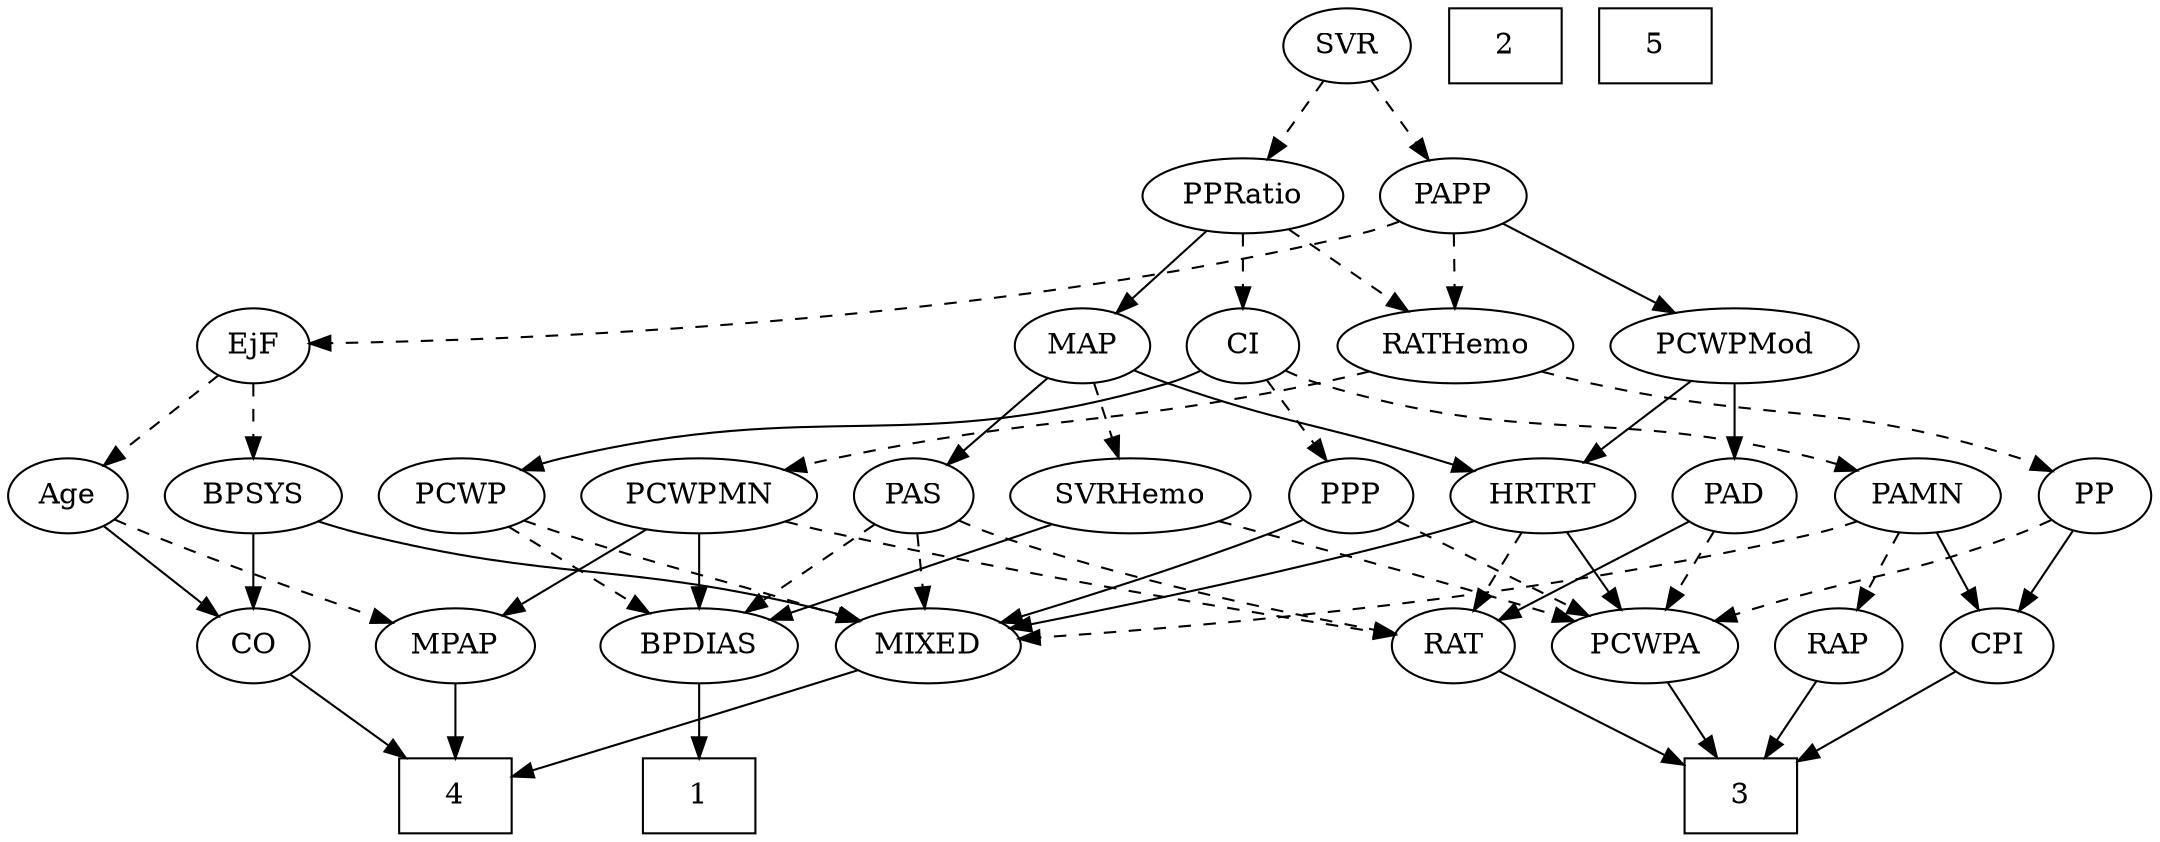 strict digraph {
	graph [bb="0,0,951,396"];
	node [label="\N"];
	1	[height=0.5,
		pos="304,18",
		shape=box,
		width=0.75];
	2	[height=0.5,
		pos="666,378",
		shape=box,
		width=0.75];
	3	[height=0.5,
		pos="762,18",
		shape=box,
		width=0.75];
	4	[height=0.5,
		pos="200,18",
		shape=box,
		width=0.75];
	5	[height=0.5,
		pos="738,378",
		shape=box,
		width=0.75];
	Age	[height=0.5,
		pos="27,162",
		width=0.75];
	MPAP	[height=0.5,
		pos="200,90",
		width=0.97491];
	Age -> MPAP	[pos="e,172.21,101.08 48.205,150.68 53.038,148.41 58.172,146.07 63,144 96.295,129.72 134.82,114.97 162.53,104.67",
		style=dashed];
	CO	[height=0.5,
		pos="110,90",
		width=0.75];
	Age -> CO	[pos="e,93.918,104.56 43.398,147.17 55.641,136.85 72.552,122.58 86.27,111.01",
		style=solid];
	EjF	[height=0.5,
		pos="110,234",
		width=0.75];
	EjF -> Age	[pos="e,43.082,176.56 93.602,219.17 81.359,208.85 64.448,194.58 50.73,183.01",
		style=dashed];
	BPSYS	[height=0.5,
		pos="110,162",
		width=1.0471];
	EjF -> BPSYS	[pos="e,110,180.1 110,215.7 110,207.98 110,198.71 110,190.11",
		style=dashed];
	RAP	[height=0.5,
		pos="806,90",
		width=0.77632];
	RAP -> 3	[pos="e,772.87,36.292 796.02,73.116 790.79,64.801 784.26,54.41 778.32,44.963",
		style=solid];
	MIXED	[height=0.5,
		pos="405,90",
		width=1.1193];
	MIXED -> 4	[pos="e,227.16,28.275 373.86,78.369 337.08,65.808 275.95,44.935 236.84,31.581",
		style=solid];
	MPAP -> 4	[pos="e,200,36.104 200,71.697 200,63.983 200,54.712 200,46.112",
		style=solid];
	BPSYS -> MIXED	[pos="e,374.81,102.07 138.09,149.98 144.26,147.8 150.8,145.67 157,144 243.36,120.71 268.42,130.46 355,108 358.34,107.13 361.78,106.15 \
365.22,105.11",
		style=solid];
	BPSYS -> CO	[pos="e,110,108.1 110,143.7 110,135.98 110,126.71 110,118.11",
		style=solid];
	PAD	[height=0.5,
		pos="760,162",
		width=0.79437];
	RAT	[height=0.5,
		pos="631,90",
		width=0.75827];
	PAD -> RAT	[pos="e,651.58,102.17 738.99,149.6 717.68,138.04 684.53,120.05 660.58,107.05",
		style=solid];
	PCWPA	[height=0.5,
		pos="718,90",
		width=1.1555];
	PAD -> PCWPA	[pos="e,727.98,107.63 750.26,144.76 745.19,136.32 738.88,125.8 733.19,116.31",
		style=dashed];
	CO -> 4	[pos="e,178.04,36.082 126.93,75.834 139.02,66.431 155.61,53.529 169.92,42.394",
		style=solid];
	PAS	[height=0.5,
		pos="399,162",
		width=0.75];
	PAS -> MIXED	[pos="e,403.53,108.1 400.48,143.7 401.14,135.98 401.94,126.71 402.68,118.11",
		style=dashed];
	PAS -> RAT	[pos="e,605.18,96.446 420.05,150.3 424.89,148.05 430.07,145.81 435,144 489.66,123.88 555.41,107.66 595.17,98.677",
		style=dashed];
	BPDIAS	[height=0.5,
		pos="304,90",
		width=1.1735];
	PAS -> BPDIAS	[pos="e,324.28,105.94 381.58,148.16 367.93,138.1 348.65,123.9 332.73,112.17",
		style=dashed];
	PAMN	[height=0.5,
		pos="843,162",
		width=1.011];
	PAMN -> RAP	[pos="e,814.71,107.47 834.23,144.41 829.81,136.04 824.35,125.71 819.41,116.37",
		style=dashed];
	PAMN -> MIXED	[pos="e,443.93,95.111 816.19,149.74 810.28,147.57 803.99,145.51 798,144 733.81,127.77 544.23,106.01 453.92,96.192",
		style=dashed];
	CPI	[height=0.5,
		pos="879,90",
		width=0.75];
	PAMN -> CPI	[pos="e,870.53,107.47 851.53,144.41 855.84,136.04 861.15,125.71 865.95,116.37",
		style=solid];
	RATHemo	[height=0.5,
		pos="641,234",
		width=1.3721];
	PCWPMN	[height=0.5,
		pos="304,162",
		width=1.3902];
	RATHemo -> PCWPMN	[pos="e,340.65,174.29 604.67,221.61 597.53,219.58 590.06,217.61 583,216 486.39,194.02 459.66,201.75 363,180 358.91,179.08 354.67,178.04 \
350.45,176.94",
		style=dashed];
	PP	[height=0.5,
		pos="924,162",
		width=0.75];
	RATHemo -> PP	[pos="e,903.42,173.81 677.36,221.76 684.5,219.72 691.96,217.7 699,216 782.13,195.95 806.69,206.47 888,180 889.92,179.37 891.88,178.67 \
893.83,177.91",
		style=dashed];
	CPI -> 3	[pos="e,789.1,35.216 859.42,77.284 842.64,67.248 818.06,52.539 797.78,40.408",
		style=solid];
	RAT -> 3	[pos="e,734.86,33.504 651.47,78.062 671.38,67.424 702.04,51.038 726.03,38.222",
		style=solid];
	SVR	[height=0.5,
		pos="593,378",
		width=0.77632];
	PPRatio	[height=0.5,
		pos="549,306",
		width=1.1013];
	SVR -> PPRatio	[pos="e,559.56,323.8 583.02,361.12 577.71,352.68 571.07,342.1 565.06,332.55",
		style=dashed];
	PAPP	[height=0.5,
		pos="639,306",
		width=0.88464];
	SVR -> PAPP	[pos="e,628.28,323.31 603.44,361.12 609.12,352.47 616.28,341.58 622.68,331.83",
		style=dashed];
	PCWPMod	[height=0.5,
		pos="760,234",
		width=1.4443];
	PCWPMod -> PAD	[pos="e,760,180.1 760,215.7 760,207.98 760,198.71 760,190.11",
		style=solid];
	HRTRT	[height=0.5,
		pos="674,162",
		width=1.1013];
	PCWPMod -> HRTRT	[pos="e,692.55,178.1 740.49,217.12 728.7,207.52 713.51,195.16 700.63,184.67",
		style=solid];
	PCWPA -> 3	[pos="e,751.03,36.447 728.43,72.411 733.54,64.285 739.81,54.307 745.54,45.184",
		style=solid];
	PCWPMN -> MPAP	[pos="e,220.41,104.74 281.43,145.81 266.11,135.5 245.7,121.76 229.15,110.62",
		style=solid];
	PCWPMN -> RAT	[pos="e,604.59,95.452 341.01,149.81 348.27,147.77 355.85,145.73 363,144 445.15,124.08 542.81,106.21 594.57,97.188",
		style=dashed];
	PCWPMN -> BPDIAS	[pos="e,304,108.1 304,143.7 304,135.98 304,126.71 304,118.11",
		style=solid];
	SVRHemo	[height=0.5,
		pos="494,162",
		width=1.3902];
	SVRHemo -> PCWPA	[pos="e,686.21,101.73 531.2,149.89 566.29,139.34 620.32,122.93 667,108 670.11,107.01 673.33,105.96 676.56,104.91",
		style=dashed];
	SVRHemo -> BPDIAS	[pos="e,334.85,102.36 460.03,148.49 427.68,136.57 378.96,118.62 344.58,105.95",
		style=solid];
	BPDIAS -> 1	[pos="e,304,36.104 304,71.697 304,63.983 304,54.712 304,46.112",
		style=solid];
	MAP	[height=0.5,
		pos="471,234",
		width=0.84854];
	MAP -> PAS	[pos="e,413.75,177.35 455.73,218.15 445.67,208.37 432.33,195.4 421.11,184.5",
		style=solid];
	MAP -> SVRHemo	[pos="e,488.32,180.28 476.57,216.05 479.16,208.18 482.3,198.62 485.2,189.79",
		style=dashed];
	MAP -> HRTRT	[pos="e,643.72,173.65 494.96,222.37 500.21,220.17 505.76,217.93 511,216 560.84,197.59 574.56,196.71 625,180 627.94,179.03 630.97,178.01 \
634.02,176.97",
		style=solid];
	PP -> CPI	[pos="e,889.17,106.82 913.79,145.12 908.15,136.34 901.03,125.26 894.7,115.42",
		style=solid];
	PP -> PCWPA	[pos="e,749.79,101.75 902.91,150.4 898.07,148.15 892.9,145.89 888,144 836.43,124.15 821.66,124.74 769,108 765.89,107.01 762.67,105.97 \
759.44,104.92",
		style=dashed];
	PPP	[height=0.5,
		pos="589,162",
		width=0.75];
	PPP -> MIXED	[pos="e,436.52,101.29 567.83,150.59 563,148.32 557.85,146.01 553,144 517.43,129.27 476.13,114.69 446.21,104.55",
		style=solid];
	PPP -> PCWPA	[pos="e,692.78,104.68 609.44,149.91 629.38,139.09 660.1,122.42 683.77,109.57",
		style=dashed];
	PPRatio -> RATHemo	[pos="e,620.56,250.55 568.51,290.15 581.3,280.43 598.23,267.54 612.51,256.68",
		style=dashed];
	PPRatio -> MAP	[pos="e,487.2,249.54 531.69,289.46 520.79,279.68 506.58,266.93 494.65,256.22",
		style=solid];
	CI	[height=0.5,
		pos="547,234",
		width=0.75];
	PPRatio -> CI	[pos="e,547.49,252.1 548.51,287.7 548.29,279.98 548.02,270.71 547.77,262.11",
		style=dashed];
	PCWP	[height=0.5,
		pos="201,162",
		width=0.97491];
	PCWP -> MIXED	[pos="e,374.08,101.57 227.91,150.35 233.54,148.19 239.45,145.98 245,144 293.45,126.72 306.2,124.28 355,108 358.09,106.97 361.28,105.9 \
364.49,104.82",
		style=dashed];
	PCWP -> BPDIAS	[pos="e,282.27,105.77 221.35,147.17 236.33,136.99 256.94,122.99 273.83,111.51",
		style=dashed];
	CI -> PAMN	[pos="e,815.67,174.29 567.55,222.11 572.5,219.82 577.86,217.61 583,216 675.46,187.04 704.46,205.24 798,180 800.63,179.29 803.32,178.49 \
806.01,177.62",
		style=dashed];
	CI -> PPP	[pos="e,579.22,179.31 556.53,217.12 561.67,208.56 568.12,197.8 573.92,188.13",
		style=dashed];
	CI -> PCWP	[pos="e,227.2,174.27 526.49,221.99 521.53,219.71 516.17,217.53 511,216 396.61,182.13 360.54,209.7 245,180 242.34,179.32 239.62,178.52 \
236.91,177.65",
		style=solid];
	PAPP -> EjF	[pos="e,137.19,235.26 615.11,293.76 609.59,291.54 603.67,289.45 598,288 433.69,245.94 229.91,237.24 147.34,235.46",
		style=dashed];
	PAPP -> RATHemo	[pos="e,640.51,252.1 639.49,287.7 639.71,279.98 639.98,270.71 640.23,262.11",
		style=dashed];
	PAPP -> PCWPMod	[pos="e,734.36,249.83 660.63,292.49 678.63,282.07 704.6,267.05 725.47,254.98",
		style=solid];
	HRTRT -> MIXED	[pos="e,440.72,98.481 644.09,150.1 637.82,147.97 631.22,145.82 625,144 565.37,126.52 495.43,110.4 450.7,100.64",
		style=solid];
	HRTRT -> RAT	[pos="e,640.82,106.99 663.81,144.41 658.54,135.83 652,125.19 646.15,115.67",
		style=dashed];
	HRTRT -> PCWPA	[pos="e,707.65,107.47 684.43,144.41 689.74,135.95 696.32,125.49 702.24,116.08",
		style=solid];
}
